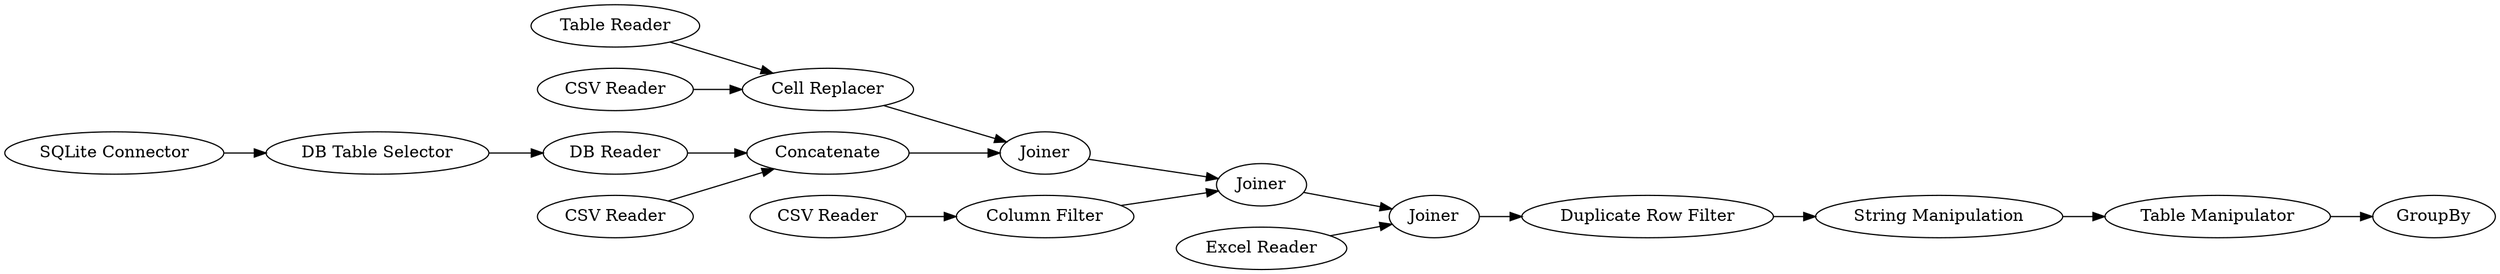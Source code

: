 digraph {
	262 -> 261
	240 -> 262
	249 -> 240
	129 -> 258
	255 -> 252
	257 -> 129
	247 -> 143
	258 -> 259
	256 -> 260
	253 -> 143
	143 -> 258
	260 -> 249
	248 -> 247
	254 -> 129
	259 -> 260
	252 -> 259
	246 -> 248
	260 [label=Joiner]
	246 [label="SQLite Connector"]
	247 [label="DB Reader"]
	248 [label="DB Table Selector"]
	256 [label="Excel Reader"]
	262 [label="Table Manipulator"]
	258 [label=Joiner]
	253 [label="CSV Reader"]
	261 [label=GroupBy]
	143 [label=Concatenate]
	255 [label="CSV Reader"]
	249 [label="Duplicate Row Filter"]
	252 [label="Column Filter"]
	257 [label="Table Reader"]
	259 [label=Joiner]
	129 [label="Cell Replacer"]
	240 [label="String Manipulation"]
	254 [label="CSV Reader"]
	rankdir=LR
}
